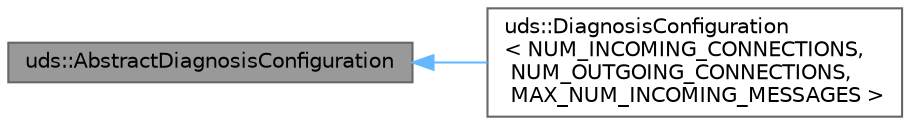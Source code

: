 digraph "uds::AbstractDiagnosisConfiguration"
{
 // LATEX_PDF_SIZE
  bgcolor="transparent";
  edge [fontname=Helvetica,fontsize=10,labelfontname=Helvetica,labelfontsize=10];
  node [fontname=Helvetica,fontsize=10,shape=box,height=0.2,width=0.4];
  rankdir="LR";
  Node1 [id="Node000001",label="uds::AbstractDiagnosisConfiguration",height=0.2,width=0.4,color="gray40", fillcolor="grey60", style="filled", fontcolor="black",tooltip=" "];
  Node1 -> Node2 [id="edge1_Node000001_Node000002",dir="back",color="steelblue1",style="solid",tooltip=" "];
  Node2 [id="Node000002",label="uds::DiagnosisConfiguration\l\< NUM_INCOMING_CONNECTIONS,\l NUM_OUTGOING_CONNECTIONS,\l MAX_NUM_INCOMING_MESSAGES \>",height=0.2,width=0.4,color="gray40", fillcolor="white", style="filled",URL="$dc/d69/classuds_1_1DiagnosisConfiguration.html",tooltip=" "];
}
